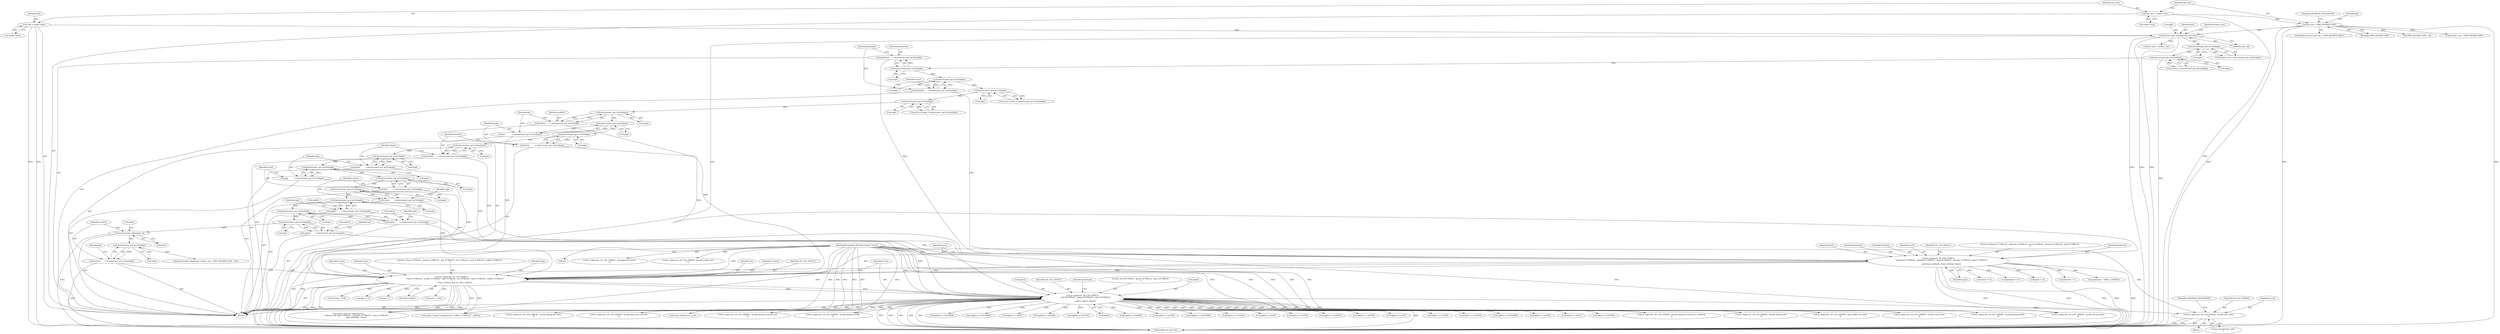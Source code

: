 digraph "0_FFmpeg_441026fcb13ac23aa10edc312bdacb6445a0ad06@pointer" {
"1000364" [label="(Call,av_log(avctx, AV_LOG_ERROR, \"invalid byte order\n\"))"];
"1000311" [label="(Call,av_log(avctx, AV_LOG_DEBUG,\n           \"red %0\"PRIx32\", green %0\"PRIx32\", blue %0\"PRIx32\"\n\",\n           rgb[0], rgb[1], rgb[2]))"];
"1000301" [label="(Call,av_log(avctx, AV_LOG_DEBUG,\n           \"vclass %\"PRIu32\", ncolors %\"PRIu32\", bpp %\"PRIu32\", be %\"PRIu32\", lsize %\"PRIu32\", xoffset %\"PRIu32\"\n\",\n           vclass, ncolors, bpp, be, lsize, xoffset))"];
"1000292" [label="(Call,av_log(avctx, AV_LOG_DEBUG,\n           \"pixformat %\"PRIu32\", pixdepth %\"PRIu32\", bunit %\"PRIu32\", bitorder %\"PRIu32\", bpad %\"PRIu32\"\n\",\n           pixformat, pixdepth, bunit, bitorder, bpad))"];
"1000103" [label="(MethodParameterIn,AVCodecContext *avctx)"];
"1000190" [label="(Call,pixformat     = bytestream2_get_be32u(&gb))"];
"1000192" [label="(Call,bytestream2_get_be32u(&gb))"];
"1000161" [label="(Call,bytestream2_get_be32u(&gb))"];
"1000156" [label="(Call,bytestream2_get_be32u(&gb))"];
"1000149" [label="(Call,bytestream2_init(&gb, buf, buf_size))"];
"1000113" [label="(Call,*buf = avpkt->data)"];
"1000144" [label="(Call,buf_size < XWD_HEADER_SIZE)"];
"1000121" [label="(Call,buf_size = avpkt->size)"];
"1000195" [label="(Call,pixdepth      = bytestream2_get_be32u(&gb))"];
"1000197" [label="(Call,bytestream2_get_be32u(&gb))"];
"1000224" [label="(Call,bunit         = bytestream2_get_be32u(&gb))"];
"1000226" [label="(Call,bytestream2_get_be32u(&gb))"];
"1000221" [label="(Call,bytestream2_get_be32u(&gb))"];
"1000216" [label="(Call,bytestream2_get_be32u(&gb))"];
"1000211" [label="(Call,bytestream2_get_be32u(&gb))"];
"1000204" [label="(Call,bytestream2_get_be32u(&gb))"];
"1000229" [label="(Call,bitorder      = bytestream2_get_be32u(&gb))"];
"1000231" [label="(Call,bytestream2_get_be32u(&gb))"];
"1000234" [label="(Call,bpad          = bytestream2_get_be32u(&gb))"];
"1000236" [label="(Call,bytestream2_get_be32u(&gb))"];
"1000249" [label="(Call,vclass        = bytestream2_get_be32u(&gb))"];
"1000251" [label="(Call,bytestream2_get_be32u(&gb))"];
"1000246" [label="(Call,bytestream2_get_be32u(&gb))"];
"1000241" [label="(Call,bytestream2_get_be32u(&gb))"];
"1000279" [label="(Call,ncolors       = bytestream2_get_be32u(&gb))"];
"1000281" [label="(Call,bytestream2_get_be32u(&gb))"];
"1000275" [label="(Call,bytestream2_skipu(&gb, 8))"];
"1000272" [label="(Call,bytestream2_get_be32u(&gb))"];
"1000265" [label="(Call,bytestream2_get_be32u(&gb))"];
"1000258" [label="(Call,bytestream2_get_be32u(&gb))"];
"1000239" [label="(Call,bpp           = bytestream2_get_be32u(&gb))"];
"1000219" [label="(Call,be            = bytestream2_get_be32u(&gb))"];
"1000244" [label="(Call,lsize         = bytestream2_get_be32u(&gb))"];
"1000214" [label="(Call,xoffset       = bytestream2_get_be32u(&gb))"];
"1000254" [label="(Call,rgb[0]        = bytestream2_get_be32u(&gb))"];
"1000261" [label="(Call,rgb[1]        = bytestream2_get_be32u(&gb))"];
"1000268" [label="(Call,rgb[2]        = bytestream2_get_be32u(&gb))"];
"1000224" [label="(Call,bunit         = bytestream2_get_be32u(&gb))"];
"1000204" [label="(Call,bytestream2_get_be32u(&gb))"];
"1000227" [label="(Call,&gb)"];
"1000177" [label="(Call,buf_size < header_size)"];
"1000241" [label="(Call,bytestream2_get_be32u(&gb))"];
"1000226" [label="(Call,bytestream2_get_be32u(&gb))"];
"1000275" [label="(Call,bytestream2_skipu(&gb, 8))"];
"1000279" [label="(Call,ncolors       = bytestream2_get_be32u(&gb))"];
"1000277" [label="(Identifier,gb)"];
"1000252" [label="(Call,&gb)"];
"1000367" [label="(Literal,\"invalid byte order\n\")"];
"1000757" [label="(Call,rgb[1] == 0xFF00)"];
"1000250" [label="(Identifier,vclass)"];
"1000272" [label="(Call,bytestream2_get_be32u(&gb))"];
"1000369" [label="(Identifier,AVERROR_INVALIDDATA)"];
"1000364" [label="(Call,av_log(avctx, AV_LOG_ERROR, \"invalid byte order\n\"))"];
"1000302" [label="(Identifier,avctx)"];
"1000428" [label="(Call,av_log(avctx, AV_LOG_ERROR, \"invalid bits per pixel\n\"))"];
"1000375" [label="(Call,av_log(avctx, AV_LOG_ERROR, \"invalid bitmap bit order\n\"))"];
"1000301" [label="(Call,av_log(avctx, AV_LOG_DEBUG,\n           \"vclass %\"PRIu32\", ncolors %\"PRIu32\", bpp %\"PRIu32\", be %\"PRIu32\", lsize %\"PRIu32\", xoffset %\"PRIu32\"\n\",\n           vclass, ncolors, bpp, be, lsize, xoffset))"];
"1000676" [label="(Call,rgb[2] == 0x1F)"];
"1000473" [label="(Call,lsize < rsize)"];
"1000371" [label="(Call,bitorder > 1)"];
"1000298" [label="(Identifier,bunit)"];
"1000180" [label="(Call,header_size < XWD_HEADER_SIZE)"];
"1000297" [label="(Identifier,pixdepth)"];
"1000312" [label="(Identifier,avctx)"];
"1000268" [label="(Call,rgb[2]        = bytestream2_get_be32u(&gb))"];
"1000325" [label="(Call,pixformat > XWD_Z_PIXMAP)"];
"1000225" [label="(Identifier,bunit)"];
"1000308" [label="(Identifier,be)"];
"1000246" [label="(Call,bytestream2_get_be32u(&gb))"];
"1001001" [label="(MethodReturn,static int)"];
"1000222" [label="(Call,&gb)"];
"1000270" [label="(Identifier,rgb)"];
"1000258" [label="(Call,bytestream2_get_be32u(&gb))"];
"1000299" [label="(Identifier,bitorder)"];
"1000265" [label="(Call,bytestream2_get_be32u(&gb))"];
"1000366" [label="(Identifier,AV_LOG_ERROR)"];
"1000671" [label="(Call,rgb[1] == 0x7E0)"];
"1000329" [label="(Call,av_log(avctx, AV_LOG_ERROR, \"invalid pixmap format\n\"))"];
"1000816" [label="(Call,rgb[1] == 0xFF00)"];
"1000123" [label="(Call,avpkt->size)"];
"1000286" [label="(Identifier,gb)"];
"1000152" [label="(Identifier,buf)"];
"1000115" [label="(Call,avpkt->data)"];
"1000212" [label="(Call,&gb)"];
"1000230" [label="(Identifier,bitorder)"];
"1000439" [label="(Call,av_log(avctx, AV_LOG_ERROR, \"invalid number of entries in colormap\n\"))"];
"1000191" [label="(Identifier,pixformat)"];
"1000261" [label="(Call,rgb[1]        = bytestream2_get_be32u(&gb))"];
"1000159" [label="(Call,version = bytestream2_get_be32u(&gb))"];
"1000198" [label="(Call,&gb)"];
"1000162" [label="(Call,&gb)"];
"1000217" [label="(Call,&gb)"];
"1000157" [label="(Call,&gb)"];
"1000144" [label="(Call,buf_size < XWD_HEADER_SIZE)"];
"1000500" [label="(Call,av_log(avctx, AV_LOG_ERROR, \"input buffer too small\n\"))"];
"1000229" [label="(Call,bitorder      = bytestream2_get_be32u(&gb))"];
"1000259" [label="(Call,&gb)"];
"1000107" [label="(Block,)"];
"1000821" [label="(Call,rgb[2] == 0xFF0000)"];
"1000235" [label="(Identifier,bpad)"];
"1000306" [label="(Identifier,ncolors)"];
"1000326" [label="(Identifier,pixformat)"];
"1000242" [label="(Call,&gb)"];
"1000284" [label="(Call,bytestream2_skipu(&gb, header_size - (XWD_HEADER_SIZE - 20)))"];
"1000282" [label="(Call,&gb)"];
"1000245" [label="(Identifier,lsize)"];
"1000148" [label="(Identifier,AVERROR_INVALIDDATA)"];
"1000153" [label="(Identifier,buf_size)"];
"1000635" [label="(Call,rgb[1] == 0x3E0)"];
"1000300" [label="(Identifier,bpad)"];
"1000303" [label="(Identifier,AV_LOG_DEBUG)"];
"1000232" [label="(Call,&gb)"];
"1000154" [label="(Call,header_size = bytestream2_get_be32u(&gb))"];
"1000305" [label="(Identifier,vclass)"];
"1000216" [label="(Call,bytestream2_get_be32u(&gb))"];
"1000151" [label="(Identifier,gb)"];
"1000169" [label="(Call,av_log(avctx, AV_LOG_ERROR, \"unsupported version\n\"))"];
"1000263" [label="(Identifier,rgb)"];
"1000143" [label="(ControlStructure,if (buf_size < XWD_HEADER_SIZE))"];
"1000190" [label="(Call,pixformat     = bytestream2_get_be32u(&gb))"];
"1000161" [label="(Call,bytestream2_get_be32u(&gb))"];
"1000613" [label="(Call,rgb[2] == 0x1F)"];
"1000254" [label="(Call,rgb[0]        = bytestream2_get_be32u(&gb))"];
"1000114" [label="(Identifier,buf)"];
"1000200" [label="(Call,avctx->width  = bytestream2_get_be32u(&gb))"];
"1000184" [label="(Call,av_log(avctx, AV_LOG_ERROR, \"invalid header size\n\"))"];
"1000309" [label="(Identifier,lsize)"];
"1000435" [label="(Call,ncolors > 256)"];
"1000195" [label="(Call,pixdepth      = bytestream2_get_be32u(&gb))"];
"1000383" [label="(Call,bunit != 8)"];
"1000730" [label="(Call,rgb[1] == 0xFF00)"];
"1000314" [label="(Literal,\"red %0\"PRIx32\", green %0\"PRIx32\", blue %0\"PRIx32\"\n\")"];
"1000155" [label="(Identifier,header_size)"];
"1000337" [label="(Call,pixdepth == 0)"];
"1000292" [label="(Call,av_log(avctx, AV_LOG_DEBUG,\n           \"pixformat %\"PRIu32\", pixdepth %\"PRIu32\", bunit %\"PRIu32\", bitorder %\"PRIu32\", bpad %\"PRIu32\"\n\",\n           pixformat, pixdepth, bunit, bitorder, bpad))"];
"1000269" [label="(Call,rgb[2])"];
"1000315" [label="(Call,rgb[0])"];
"1000344" [label="(Call,av_log(avctx, AV_LOG_ERROR, \"invalid pixmap depth\n\"))"];
"1000211" [label="(Call,bytestream2_get_be32u(&gb))"];
"1000234" [label="(Call,bpad          = bytestream2_get_be32u(&gb))"];
"1000240" [label="(Identifier,bpp)"];
"1000266" [label="(Call,&gb)"];
"1000197" [label="(Call,bytestream2_get_be32u(&gb))"];
"1000363" [label="(Block,)"];
"1000318" [label="(Call,rgb[1])"];
"1000783" [label="(Call,rgb[0] == 0xFF0000)"];
"1000762" [label="(Call,rgb[2] == 0xFF0000)"];
"1000867" [label="(Call,ff_get_buffer(avctx, p, 0))"];
"1000244" [label="(Call,lsize         = bytestream2_get_be32u(&gb))"];
"1000146" [label="(Identifier,XWD_HEADER_SIZE)"];
"1000121" [label="(Call,buf_size = avpkt->size)"];
"1000794" [label="(Call,rgb[2] == 0xFF)"];
"1000196" [label="(Identifier,pixdepth)"];
"1000149" [label="(Call,bytestream2_init(&gb, buf, buf_size))"];
"1000293" [label="(Identifier,avctx)"];
"1000304" [label="(Literal,\"vclass %\"PRIu32\", ncolors %\"PRIu32\", bpp %\"PRIu32\", be %\"PRIu32\", lsize %\"PRIu32\", xoffset %\"PRIu32\"\n\")"];
"1000365" [label="(Identifier,avctx)"];
"1000665" [label="(Call,rgb[0] == 0xF800)"];
"1000122" [label="(Identifier,buf_size)"];
"1000394" [label="(Call,av_log(avctx, AV_LOG_ERROR, \"invalid bitmap unit\n\"))"];
"1000602" [label="(Call,rgb[0] == 0x7C00)"];
"1000842" [label="(Call,av_log(avctx, AV_LOG_ERROR, \"invalid visual class\n\"))"];
"1000193" [label="(Call,&gb)"];
"1000207" [label="(Call,avctx->height = bytestream2_get_be32u(&gb))"];
"1000276" [label="(Call,&gb)"];
"1000262" [label="(Call,rgb[1])"];
"1000255" [label="(Call,rgb[0])"];
"1000294" [label="(Identifier,AV_LOG_DEBUG)"];
"1000192" [label="(Call,bytestream2_get_be32u(&gb))"];
"1000289" [label="(Call,XWD_HEADER_SIZE - 20)"];
"1000239" [label="(Call,bpp           = bytestream2_get_be32u(&gb))"];
"1000477" [label="(Call,av_log(avctx, AV_LOG_ERROR, \"invalid bytes per scan-line\n\"))"];
"1000156" [label="(Call,bytestream2_get_be32u(&gb))"];
"1000280" [label="(Identifier,ncolors)"];
"1000321" [label="(Call,rgb[2])"];
"1000703" [label="(Call,rgb[2] == 0xF800)"];
"1000220" [label="(Identifier,be)"];
"1000150" [label="(Call,&gb)"];
"1000313" [label="(Identifier,AV_LOG_DEBUG)"];
"1000608" [label="(Call,rgb[1] == 0x3E0)"];
"1000724" [label="(Call,rgb[0] == 0xFF0000)"];
"1000295" [label="(Literal,\"pixformat %\"PRIu32\", pixdepth %\"PRIu32\", bunit %\"PRIu32\", bitorder %\"PRIu32\", bpad %\"PRIu32\"\n\")"];
"1000296" [label="(Identifier,pixformat)"];
"1000247" [label="(Call,&gb)"];
"1000640" [label="(Call,rgb[2] == 0x7C00)"];
"1000251" [label="(Call,bytestream2_get_be32u(&gb))"];
"1000256" [label="(Identifier,rgb)"];
"1000219" [label="(Call,be            = bytestream2_get_be32u(&gb))"];
"1000145" [label="(Identifier,buf_size)"];
"1000311" [label="(Call,av_log(avctx, AV_LOG_DEBUG,\n           \"red %0\"PRIx32\", green %0\"PRIx32\", blue %0\"PRIx32\"\n\",\n           rgb[0], rgb[1], rgb[2]))"];
"1000214" [label="(Call,xoffset       = bytestream2_get_be32u(&gb))"];
"1000281" [label="(Call,bytestream2_get_be32u(&gb))"];
"1000205" [label="(Call,&gb)"];
"1000402" [label="(Call,bpad != 8)"];
"1000735" [label="(Call,rgb[2] == 0xFF)"];
"1000236" [label="(Call,bytestream2_get_be32u(&gb))"];
"1000249" [label="(Call,vclass        = bytestream2_get_be32u(&gb))"];
"1000413" [label="(Call,av_log(avctx, AV_LOG_ERROR, \"invalid bitmap scan-line pad\n\"))"];
"1000103" [label="(MethodParameterIn,AVCodecContext *avctx)"];
"1000273" [label="(Call,&gb)"];
"1000221" [label="(Call,bytestream2_get_be32u(&gb))"];
"1000231" [label="(Call,bytestream2_get_be32u(&gb))"];
"1000855" [label="(Call,avpriv_request_sample(avctx,\n                              \"Unknown file: bpp %\"PRIu32\", pixdepth %\"PRIu32\", vclass %\"PRIu32\"\",\n                              bpp, pixdepth, vclass))"];
"1000215" [label="(Identifier,xoffset)"];
"1000237" [label="(Call,&gb)"];
"1000698" [label="(Call,rgb[1] == 0x7E0)"];
"1000789" [label="(Call,rgb[1] == 0xFF00)"];
"1000113" [label="(Call,*buf = avpkt->data)"];
"1000421" [label="(Call,bpp == 0)"];
"1000360" [label="(Call,be > 1)"];
"1000278" [label="(Literal,8)"];
"1000353" [label="(Call,avpriv_request_sample(avctx, \"xoffset %\"PRIu32\"\", xoffset))"];
"1000307" [label="(Identifier,bpp)"];
"1000202" [label="(Identifier,avctx)"];
"1000310" [label="(Identifier,xoffset)"];
"1000364" -> "1000363"  [label="AST: "];
"1000364" -> "1000367"  [label="CFG: "];
"1000365" -> "1000364"  [label="AST: "];
"1000366" -> "1000364"  [label="AST: "];
"1000367" -> "1000364"  [label="AST: "];
"1000369" -> "1000364"  [label="CFG: "];
"1000364" -> "1001001"  [label="DDG: "];
"1000364" -> "1001001"  [label="DDG: "];
"1000364" -> "1001001"  [label="DDG: "];
"1000311" -> "1000364"  [label="DDG: "];
"1000103" -> "1000364"  [label="DDG: "];
"1000311" -> "1000107"  [label="AST: "];
"1000311" -> "1000321"  [label="CFG: "];
"1000312" -> "1000311"  [label="AST: "];
"1000313" -> "1000311"  [label="AST: "];
"1000314" -> "1000311"  [label="AST: "];
"1000315" -> "1000311"  [label="AST: "];
"1000318" -> "1000311"  [label="AST: "];
"1000321" -> "1000311"  [label="AST: "];
"1000326" -> "1000311"  [label="CFG: "];
"1000311" -> "1001001"  [label="DDG: "];
"1000311" -> "1001001"  [label="DDG: "];
"1000311" -> "1001001"  [label="DDG: "];
"1000311" -> "1001001"  [label="DDG: "];
"1000311" -> "1001001"  [label="DDG: "];
"1000311" -> "1001001"  [label="DDG: "];
"1000301" -> "1000311"  [label="DDG: "];
"1000301" -> "1000311"  [label="DDG: "];
"1000103" -> "1000311"  [label="DDG: "];
"1000254" -> "1000311"  [label="DDG: "];
"1000261" -> "1000311"  [label="DDG: "];
"1000268" -> "1000311"  [label="DDG: "];
"1000311" -> "1000329"  [label="DDG: "];
"1000311" -> "1000344"  [label="DDG: "];
"1000311" -> "1000353"  [label="DDG: "];
"1000311" -> "1000375"  [label="DDG: "];
"1000311" -> "1000394"  [label="DDG: "];
"1000311" -> "1000413"  [label="DDG: "];
"1000311" -> "1000428"  [label="DDG: "];
"1000311" -> "1000439"  [label="DDG: "];
"1000311" -> "1000477"  [label="DDG: "];
"1000311" -> "1000500"  [label="DDG: "];
"1000311" -> "1000602"  [label="DDG: "];
"1000311" -> "1000608"  [label="DDG: "];
"1000311" -> "1000613"  [label="DDG: "];
"1000311" -> "1000635"  [label="DDG: "];
"1000311" -> "1000640"  [label="DDG: "];
"1000311" -> "1000665"  [label="DDG: "];
"1000311" -> "1000671"  [label="DDG: "];
"1000311" -> "1000676"  [label="DDG: "];
"1000311" -> "1000698"  [label="DDG: "];
"1000311" -> "1000703"  [label="DDG: "];
"1000311" -> "1000724"  [label="DDG: "];
"1000311" -> "1000730"  [label="DDG: "];
"1000311" -> "1000735"  [label="DDG: "];
"1000311" -> "1000757"  [label="DDG: "];
"1000311" -> "1000762"  [label="DDG: "];
"1000311" -> "1000783"  [label="DDG: "];
"1000311" -> "1000789"  [label="DDG: "];
"1000311" -> "1000794"  [label="DDG: "];
"1000311" -> "1000816"  [label="DDG: "];
"1000311" -> "1000821"  [label="DDG: "];
"1000311" -> "1000842"  [label="DDG: "];
"1000311" -> "1000855"  [label="DDG: "];
"1000311" -> "1000867"  [label="DDG: "];
"1000301" -> "1000107"  [label="AST: "];
"1000301" -> "1000310"  [label="CFG: "];
"1000302" -> "1000301"  [label="AST: "];
"1000303" -> "1000301"  [label="AST: "];
"1000304" -> "1000301"  [label="AST: "];
"1000305" -> "1000301"  [label="AST: "];
"1000306" -> "1000301"  [label="AST: "];
"1000307" -> "1000301"  [label="AST: "];
"1000308" -> "1000301"  [label="AST: "];
"1000309" -> "1000301"  [label="AST: "];
"1000310" -> "1000301"  [label="AST: "];
"1000312" -> "1000301"  [label="CFG: "];
"1000301" -> "1001001"  [label="DDG: "];
"1000301" -> "1001001"  [label="DDG: "];
"1000301" -> "1001001"  [label="DDG: "];
"1000301" -> "1001001"  [label="DDG: "];
"1000301" -> "1001001"  [label="DDG: "];
"1000301" -> "1001001"  [label="DDG: "];
"1000301" -> "1001001"  [label="DDG: "];
"1000292" -> "1000301"  [label="DDG: "];
"1000292" -> "1000301"  [label="DDG: "];
"1000103" -> "1000301"  [label="DDG: "];
"1000249" -> "1000301"  [label="DDG: "];
"1000279" -> "1000301"  [label="DDG: "];
"1000239" -> "1000301"  [label="DDG: "];
"1000219" -> "1000301"  [label="DDG: "];
"1000244" -> "1000301"  [label="DDG: "];
"1000214" -> "1000301"  [label="DDG: "];
"1000301" -> "1000353"  [label="DDG: "];
"1000301" -> "1000360"  [label="DDG: "];
"1000301" -> "1000421"  [label="DDG: "];
"1000301" -> "1000435"  [label="DDG: "];
"1000301" -> "1000473"  [label="DDG: "];
"1000301" -> "1000855"  [label="DDG: "];
"1000292" -> "1000107"  [label="AST: "];
"1000292" -> "1000300"  [label="CFG: "];
"1000293" -> "1000292"  [label="AST: "];
"1000294" -> "1000292"  [label="AST: "];
"1000295" -> "1000292"  [label="AST: "];
"1000296" -> "1000292"  [label="AST: "];
"1000297" -> "1000292"  [label="AST: "];
"1000298" -> "1000292"  [label="AST: "];
"1000299" -> "1000292"  [label="AST: "];
"1000300" -> "1000292"  [label="AST: "];
"1000302" -> "1000292"  [label="CFG: "];
"1000292" -> "1001001"  [label="DDG: "];
"1000292" -> "1001001"  [label="DDG: "];
"1000292" -> "1001001"  [label="DDG: "];
"1000292" -> "1001001"  [label="DDG: "];
"1000292" -> "1001001"  [label="DDG: "];
"1000103" -> "1000292"  [label="DDG: "];
"1000190" -> "1000292"  [label="DDG: "];
"1000195" -> "1000292"  [label="DDG: "];
"1000224" -> "1000292"  [label="DDG: "];
"1000229" -> "1000292"  [label="DDG: "];
"1000234" -> "1000292"  [label="DDG: "];
"1000292" -> "1000325"  [label="DDG: "];
"1000292" -> "1000337"  [label="DDG: "];
"1000292" -> "1000371"  [label="DDG: "];
"1000292" -> "1000383"  [label="DDG: "];
"1000292" -> "1000402"  [label="DDG: "];
"1000103" -> "1000102"  [label="AST: "];
"1000103" -> "1001001"  [label="DDG: "];
"1000103" -> "1000169"  [label="DDG: "];
"1000103" -> "1000184"  [label="DDG: "];
"1000103" -> "1000329"  [label="DDG: "];
"1000103" -> "1000344"  [label="DDG: "];
"1000103" -> "1000353"  [label="DDG: "];
"1000103" -> "1000375"  [label="DDG: "];
"1000103" -> "1000394"  [label="DDG: "];
"1000103" -> "1000413"  [label="DDG: "];
"1000103" -> "1000428"  [label="DDG: "];
"1000103" -> "1000439"  [label="DDG: "];
"1000103" -> "1000477"  [label="DDG: "];
"1000103" -> "1000500"  [label="DDG: "];
"1000103" -> "1000842"  [label="DDG: "];
"1000103" -> "1000855"  [label="DDG: "];
"1000103" -> "1000867"  [label="DDG: "];
"1000190" -> "1000107"  [label="AST: "];
"1000190" -> "1000192"  [label="CFG: "];
"1000191" -> "1000190"  [label="AST: "];
"1000192" -> "1000190"  [label="AST: "];
"1000196" -> "1000190"  [label="CFG: "];
"1000192" -> "1000190"  [label="DDG: "];
"1000192" -> "1000193"  [label="CFG: "];
"1000193" -> "1000192"  [label="AST: "];
"1000161" -> "1000192"  [label="DDG: "];
"1000192" -> "1000197"  [label="DDG: "];
"1000161" -> "1000159"  [label="AST: "];
"1000161" -> "1000162"  [label="CFG: "];
"1000162" -> "1000161"  [label="AST: "];
"1000159" -> "1000161"  [label="CFG: "];
"1000161" -> "1001001"  [label="DDG: "];
"1000161" -> "1000159"  [label="DDG: "];
"1000156" -> "1000161"  [label="DDG: "];
"1000156" -> "1000154"  [label="AST: "];
"1000156" -> "1000157"  [label="CFG: "];
"1000157" -> "1000156"  [label="AST: "];
"1000154" -> "1000156"  [label="CFG: "];
"1000156" -> "1000154"  [label="DDG: "];
"1000149" -> "1000156"  [label="DDG: "];
"1000149" -> "1000107"  [label="AST: "];
"1000149" -> "1000153"  [label="CFG: "];
"1000150" -> "1000149"  [label="AST: "];
"1000152" -> "1000149"  [label="AST: "];
"1000153" -> "1000149"  [label="AST: "];
"1000155" -> "1000149"  [label="CFG: "];
"1000149" -> "1001001"  [label="DDG: "];
"1000149" -> "1001001"  [label="DDG: "];
"1000149" -> "1001001"  [label="DDG: "];
"1000113" -> "1000149"  [label="DDG: "];
"1000144" -> "1000149"  [label="DDG: "];
"1000149" -> "1000177"  [label="DDG: "];
"1000113" -> "1000107"  [label="AST: "];
"1000113" -> "1000115"  [label="CFG: "];
"1000114" -> "1000113"  [label="AST: "];
"1000115" -> "1000113"  [label="AST: "];
"1000122" -> "1000113"  [label="CFG: "];
"1000113" -> "1001001"  [label="DDG: "];
"1000113" -> "1001001"  [label="DDG: "];
"1000144" -> "1000143"  [label="AST: "];
"1000144" -> "1000146"  [label="CFG: "];
"1000145" -> "1000144"  [label="AST: "];
"1000146" -> "1000144"  [label="AST: "];
"1000148" -> "1000144"  [label="CFG: "];
"1000151" -> "1000144"  [label="CFG: "];
"1000144" -> "1001001"  [label="DDG: "];
"1000144" -> "1001001"  [label="DDG: "];
"1000144" -> "1001001"  [label="DDG: "];
"1000121" -> "1000144"  [label="DDG: "];
"1000144" -> "1000180"  [label="DDG: "];
"1000144" -> "1000289"  [label="DDG: "];
"1000121" -> "1000107"  [label="AST: "];
"1000121" -> "1000123"  [label="CFG: "];
"1000122" -> "1000121"  [label="AST: "];
"1000123" -> "1000121"  [label="AST: "];
"1000145" -> "1000121"  [label="CFG: "];
"1000121" -> "1001001"  [label="DDG: "];
"1000195" -> "1000107"  [label="AST: "];
"1000195" -> "1000197"  [label="CFG: "];
"1000196" -> "1000195"  [label="AST: "];
"1000197" -> "1000195"  [label="AST: "];
"1000202" -> "1000195"  [label="CFG: "];
"1000197" -> "1000195"  [label="DDG: "];
"1000197" -> "1000198"  [label="CFG: "];
"1000198" -> "1000197"  [label="AST: "];
"1000197" -> "1000204"  [label="DDG: "];
"1000224" -> "1000107"  [label="AST: "];
"1000224" -> "1000226"  [label="CFG: "];
"1000225" -> "1000224"  [label="AST: "];
"1000226" -> "1000224"  [label="AST: "];
"1000230" -> "1000224"  [label="CFG: "];
"1000226" -> "1000224"  [label="DDG: "];
"1000226" -> "1000227"  [label="CFG: "];
"1000227" -> "1000226"  [label="AST: "];
"1000221" -> "1000226"  [label="DDG: "];
"1000226" -> "1000231"  [label="DDG: "];
"1000221" -> "1000219"  [label="AST: "];
"1000221" -> "1000222"  [label="CFG: "];
"1000222" -> "1000221"  [label="AST: "];
"1000219" -> "1000221"  [label="CFG: "];
"1000221" -> "1000219"  [label="DDG: "];
"1000216" -> "1000221"  [label="DDG: "];
"1000216" -> "1000214"  [label="AST: "];
"1000216" -> "1000217"  [label="CFG: "];
"1000217" -> "1000216"  [label="AST: "];
"1000214" -> "1000216"  [label="CFG: "];
"1000216" -> "1000214"  [label="DDG: "];
"1000211" -> "1000216"  [label="DDG: "];
"1000211" -> "1000207"  [label="AST: "];
"1000211" -> "1000212"  [label="CFG: "];
"1000212" -> "1000211"  [label="AST: "];
"1000207" -> "1000211"  [label="CFG: "];
"1000211" -> "1000207"  [label="DDG: "];
"1000204" -> "1000211"  [label="DDG: "];
"1000204" -> "1000200"  [label="AST: "];
"1000204" -> "1000205"  [label="CFG: "];
"1000205" -> "1000204"  [label="AST: "];
"1000200" -> "1000204"  [label="CFG: "];
"1000204" -> "1000200"  [label="DDG: "];
"1000229" -> "1000107"  [label="AST: "];
"1000229" -> "1000231"  [label="CFG: "];
"1000230" -> "1000229"  [label="AST: "];
"1000231" -> "1000229"  [label="AST: "];
"1000235" -> "1000229"  [label="CFG: "];
"1000231" -> "1000229"  [label="DDG: "];
"1000231" -> "1000232"  [label="CFG: "];
"1000232" -> "1000231"  [label="AST: "];
"1000231" -> "1000236"  [label="DDG: "];
"1000234" -> "1000107"  [label="AST: "];
"1000234" -> "1000236"  [label="CFG: "];
"1000235" -> "1000234"  [label="AST: "];
"1000236" -> "1000234"  [label="AST: "];
"1000240" -> "1000234"  [label="CFG: "];
"1000236" -> "1000234"  [label="DDG: "];
"1000236" -> "1000237"  [label="CFG: "];
"1000237" -> "1000236"  [label="AST: "];
"1000236" -> "1000241"  [label="DDG: "];
"1000249" -> "1000107"  [label="AST: "];
"1000249" -> "1000251"  [label="CFG: "];
"1000250" -> "1000249"  [label="AST: "];
"1000251" -> "1000249"  [label="AST: "];
"1000256" -> "1000249"  [label="CFG: "];
"1000251" -> "1000249"  [label="DDG: "];
"1000251" -> "1000252"  [label="CFG: "];
"1000252" -> "1000251"  [label="AST: "];
"1000246" -> "1000251"  [label="DDG: "];
"1000251" -> "1000258"  [label="DDG: "];
"1000246" -> "1000244"  [label="AST: "];
"1000246" -> "1000247"  [label="CFG: "];
"1000247" -> "1000246"  [label="AST: "];
"1000244" -> "1000246"  [label="CFG: "];
"1000246" -> "1000244"  [label="DDG: "];
"1000241" -> "1000246"  [label="DDG: "];
"1000241" -> "1000239"  [label="AST: "];
"1000241" -> "1000242"  [label="CFG: "];
"1000242" -> "1000241"  [label="AST: "];
"1000239" -> "1000241"  [label="CFG: "];
"1000241" -> "1000239"  [label="DDG: "];
"1000279" -> "1000107"  [label="AST: "];
"1000279" -> "1000281"  [label="CFG: "];
"1000280" -> "1000279"  [label="AST: "];
"1000281" -> "1000279"  [label="AST: "];
"1000286" -> "1000279"  [label="CFG: "];
"1000279" -> "1001001"  [label="DDG: "];
"1000281" -> "1000279"  [label="DDG: "];
"1000281" -> "1000282"  [label="CFG: "];
"1000282" -> "1000281"  [label="AST: "];
"1000275" -> "1000281"  [label="DDG: "];
"1000281" -> "1000284"  [label="DDG: "];
"1000275" -> "1000107"  [label="AST: "];
"1000275" -> "1000278"  [label="CFG: "];
"1000276" -> "1000275"  [label="AST: "];
"1000278" -> "1000275"  [label="AST: "];
"1000280" -> "1000275"  [label="CFG: "];
"1000275" -> "1001001"  [label="DDG: "];
"1000272" -> "1000275"  [label="DDG: "];
"1000272" -> "1000268"  [label="AST: "];
"1000272" -> "1000273"  [label="CFG: "];
"1000273" -> "1000272"  [label="AST: "];
"1000268" -> "1000272"  [label="CFG: "];
"1000272" -> "1000268"  [label="DDG: "];
"1000265" -> "1000272"  [label="DDG: "];
"1000265" -> "1000261"  [label="AST: "];
"1000265" -> "1000266"  [label="CFG: "];
"1000266" -> "1000265"  [label="AST: "];
"1000261" -> "1000265"  [label="CFG: "];
"1000265" -> "1000261"  [label="DDG: "];
"1000258" -> "1000265"  [label="DDG: "];
"1000258" -> "1000254"  [label="AST: "];
"1000258" -> "1000259"  [label="CFG: "];
"1000259" -> "1000258"  [label="AST: "];
"1000254" -> "1000258"  [label="CFG: "];
"1000258" -> "1000254"  [label="DDG: "];
"1000239" -> "1000107"  [label="AST: "];
"1000240" -> "1000239"  [label="AST: "];
"1000245" -> "1000239"  [label="CFG: "];
"1000219" -> "1000107"  [label="AST: "];
"1000220" -> "1000219"  [label="AST: "];
"1000225" -> "1000219"  [label="CFG: "];
"1000244" -> "1000107"  [label="AST: "];
"1000245" -> "1000244"  [label="AST: "];
"1000250" -> "1000244"  [label="CFG: "];
"1000214" -> "1000107"  [label="AST: "];
"1000215" -> "1000214"  [label="AST: "];
"1000220" -> "1000214"  [label="CFG: "];
"1000254" -> "1000107"  [label="AST: "];
"1000255" -> "1000254"  [label="AST: "];
"1000263" -> "1000254"  [label="CFG: "];
"1000261" -> "1000107"  [label="AST: "];
"1000262" -> "1000261"  [label="AST: "];
"1000270" -> "1000261"  [label="CFG: "];
"1000268" -> "1000107"  [label="AST: "];
"1000269" -> "1000268"  [label="AST: "];
"1000277" -> "1000268"  [label="CFG: "];
}

